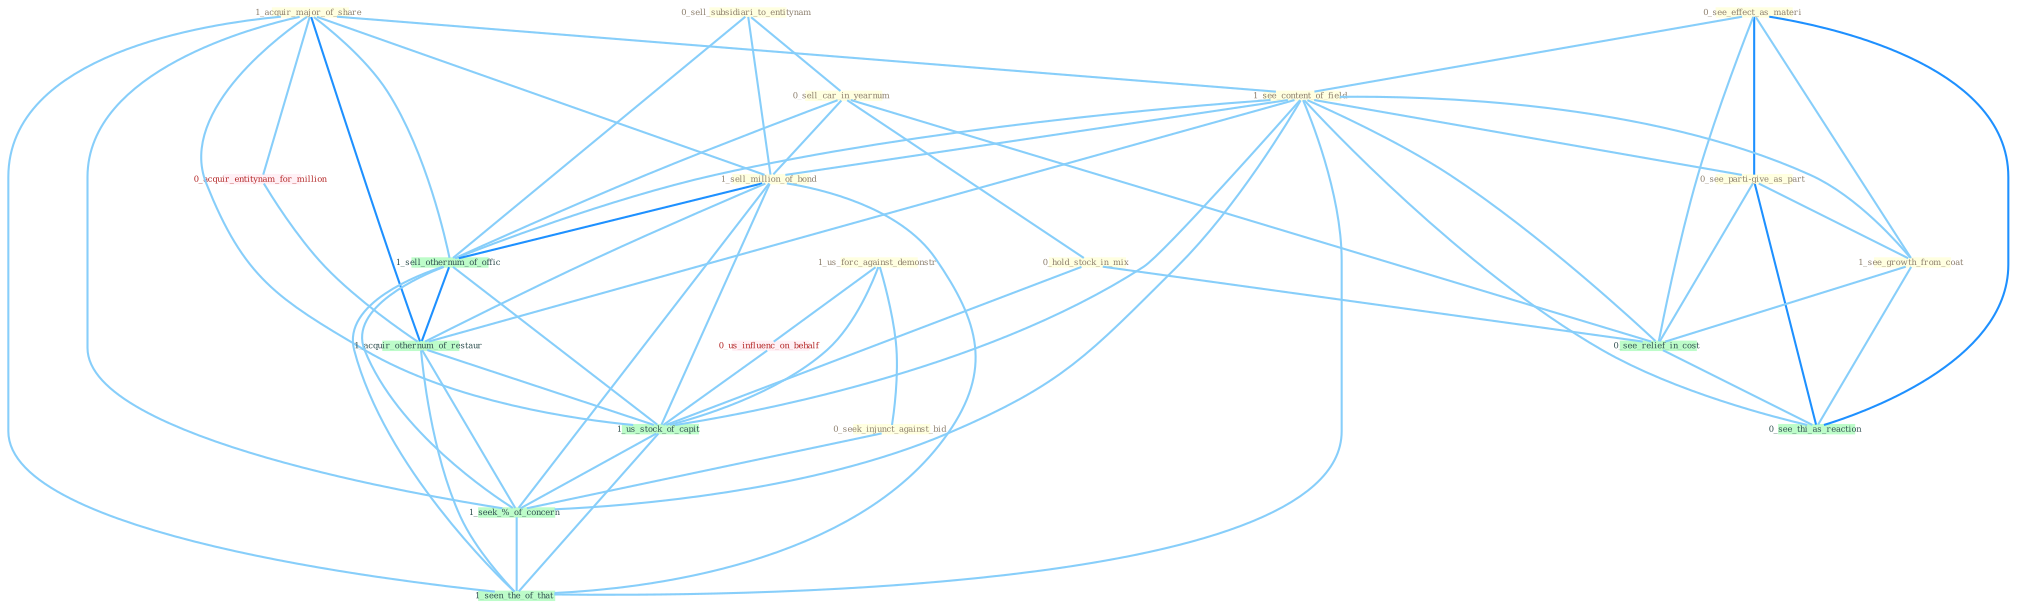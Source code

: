 Graph G{ 
    node
    [shape=polygon,style=filled,width=.5,height=.06,color="#BDFCC9",fixedsize=true,fontsize=4,
    fontcolor="#2f4f4f"];
    {node
    [color="#ffffe0", fontcolor="#8b7d6b"] "1_us_forc_against_demonstr " "1_acquir_major_of_share " "0_see_effect_as_materi " "0_seek_injunct_against_bid " "1_see_content_of_field " "0_see_parti-give_as_part " "1_see_growth_from_coat " "0_sell_subsidiari_to_entitynam " "0_sell_car_in_yearnum " "1_sell_million_of_bond " "0_hold_stock_in_mix "}
{node [color="#fff0f5", fontcolor="#b22222"] "0_acquir_entitynam_for_million " "0_us_influenc_on_behalf "}
edge [color="#B0E2FF"];

	"1_us_forc_against_demonstr " -- "0_seek_injunct_against_bid " [w="1", color="#87cefa" ];
	"1_us_forc_against_demonstr " -- "0_us_influenc_on_behalf " [w="1", color="#87cefa" ];
	"1_us_forc_against_demonstr " -- "1_us_stock_of_capit " [w="1", color="#87cefa" ];
	"1_acquir_major_of_share " -- "1_see_content_of_field " [w="1", color="#87cefa" ];
	"1_acquir_major_of_share " -- "1_sell_million_of_bond " [w="1", color="#87cefa" ];
	"1_acquir_major_of_share " -- "0_acquir_entitynam_for_million " [w="1", color="#87cefa" ];
	"1_acquir_major_of_share " -- "1_sell_othernum_of_offic " [w="1", color="#87cefa" ];
	"1_acquir_major_of_share " -- "1_acquir_othernum_of_restaur " [w="2", color="#1e90ff" , len=0.8];
	"1_acquir_major_of_share " -- "1_us_stock_of_capit " [w="1", color="#87cefa" ];
	"1_acquir_major_of_share " -- "1_seek_%_of_concern " [w="1", color="#87cefa" ];
	"1_acquir_major_of_share " -- "1_seen_the_of_that " [w="1", color="#87cefa" ];
	"0_see_effect_as_materi " -- "1_see_content_of_field " [w="1", color="#87cefa" ];
	"0_see_effect_as_materi " -- "0_see_parti-give_as_part " [w="2", color="#1e90ff" , len=0.8];
	"0_see_effect_as_materi " -- "1_see_growth_from_coat " [w="1", color="#87cefa" ];
	"0_see_effect_as_materi " -- "0_see_relief_in_cost " [w="1", color="#87cefa" ];
	"0_see_effect_as_materi " -- "0_see_thi_as_reaction " [w="2", color="#1e90ff" , len=0.8];
	"0_seek_injunct_against_bid " -- "1_seek_%_of_concern " [w="1", color="#87cefa" ];
	"1_see_content_of_field " -- "0_see_parti-give_as_part " [w="1", color="#87cefa" ];
	"1_see_content_of_field " -- "1_see_growth_from_coat " [w="1", color="#87cefa" ];
	"1_see_content_of_field " -- "1_sell_million_of_bond " [w="1", color="#87cefa" ];
	"1_see_content_of_field " -- "1_sell_othernum_of_offic " [w="1", color="#87cefa" ];
	"1_see_content_of_field " -- "0_see_relief_in_cost " [w="1", color="#87cefa" ];
	"1_see_content_of_field " -- "0_see_thi_as_reaction " [w="1", color="#87cefa" ];
	"1_see_content_of_field " -- "1_acquir_othernum_of_restaur " [w="1", color="#87cefa" ];
	"1_see_content_of_field " -- "1_us_stock_of_capit " [w="1", color="#87cefa" ];
	"1_see_content_of_field " -- "1_seek_%_of_concern " [w="1", color="#87cefa" ];
	"1_see_content_of_field " -- "1_seen_the_of_that " [w="1", color="#87cefa" ];
	"0_see_parti-give_as_part " -- "1_see_growth_from_coat " [w="1", color="#87cefa" ];
	"0_see_parti-give_as_part " -- "0_see_relief_in_cost " [w="1", color="#87cefa" ];
	"0_see_parti-give_as_part " -- "0_see_thi_as_reaction " [w="2", color="#1e90ff" , len=0.8];
	"1_see_growth_from_coat " -- "0_see_relief_in_cost " [w="1", color="#87cefa" ];
	"1_see_growth_from_coat " -- "0_see_thi_as_reaction " [w="1", color="#87cefa" ];
	"0_sell_subsidiari_to_entitynam " -- "0_sell_car_in_yearnum " [w="1", color="#87cefa" ];
	"0_sell_subsidiari_to_entitynam " -- "1_sell_million_of_bond " [w="1", color="#87cefa" ];
	"0_sell_subsidiari_to_entitynam " -- "1_sell_othernum_of_offic " [w="1", color="#87cefa" ];
	"0_sell_car_in_yearnum " -- "1_sell_million_of_bond " [w="1", color="#87cefa" ];
	"0_sell_car_in_yearnum " -- "0_hold_stock_in_mix " [w="1", color="#87cefa" ];
	"0_sell_car_in_yearnum " -- "1_sell_othernum_of_offic " [w="1", color="#87cefa" ];
	"0_sell_car_in_yearnum " -- "0_see_relief_in_cost " [w="1", color="#87cefa" ];
	"1_sell_million_of_bond " -- "1_sell_othernum_of_offic " [w="2", color="#1e90ff" , len=0.8];
	"1_sell_million_of_bond " -- "1_acquir_othernum_of_restaur " [w="1", color="#87cefa" ];
	"1_sell_million_of_bond " -- "1_us_stock_of_capit " [w="1", color="#87cefa" ];
	"1_sell_million_of_bond " -- "1_seek_%_of_concern " [w="1", color="#87cefa" ];
	"1_sell_million_of_bond " -- "1_seen_the_of_that " [w="1", color="#87cefa" ];
	"0_hold_stock_in_mix " -- "0_see_relief_in_cost " [w="1", color="#87cefa" ];
	"0_hold_stock_in_mix " -- "1_us_stock_of_capit " [w="1", color="#87cefa" ];
	"0_acquir_entitynam_for_million " -- "1_acquir_othernum_of_restaur " [w="1", color="#87cefa" ];
	"1_sell_othernum_of_offic " -- "1_acquir_othernum_of_restaur " [w="2", color="#1e90ff" , len=0.8];
	"1_sell_othernum_of_offic " -- "1_us_stock_of_capit " [w="1", color="#87cefa" ];
	"1_sell_othernum_of_offic " -- "1_seek_%_of_concern " [w="1", color="#87cefa" ];
	"1_sell_othernum_of_offic " -- "1_seen_the_of_that " [w="1", color="#87cefa" ];
	"0_us_influenc_on_behalf " -- "1_us_stock_of_capit " [w="1", color="#87cefa" ];
	"0_see_relief_in_cost " -- "0_see_thi_as_reaction " [w="1", color="#87cefa" ];
	"1_acquir_othernum_of_restaur " -- "1_us_stock_of_capit " [w="1", color="#87cefa" ];
	"1_acquir_othernum_of_restaur " -- "1_seek_%_of_concern " [w="1", color="#87cefa" ];
	"1_acquir_othernum_of_restaur " -- "1_seen_the_of_that " [w="1", color="#87cefa" ];
	"1_us_stock_of_capit " -- "1_seek_%_of_concern " [w="1", color="#87cefa" ];
	"1_us_stock_of_capit " -- "1_seen_the_of_that " [w="1", color="#87cefa" ];
	"1_seek_%_of_concern " -- "1_seen_the_of_that " [w="1", color="#87cefa" ];
}